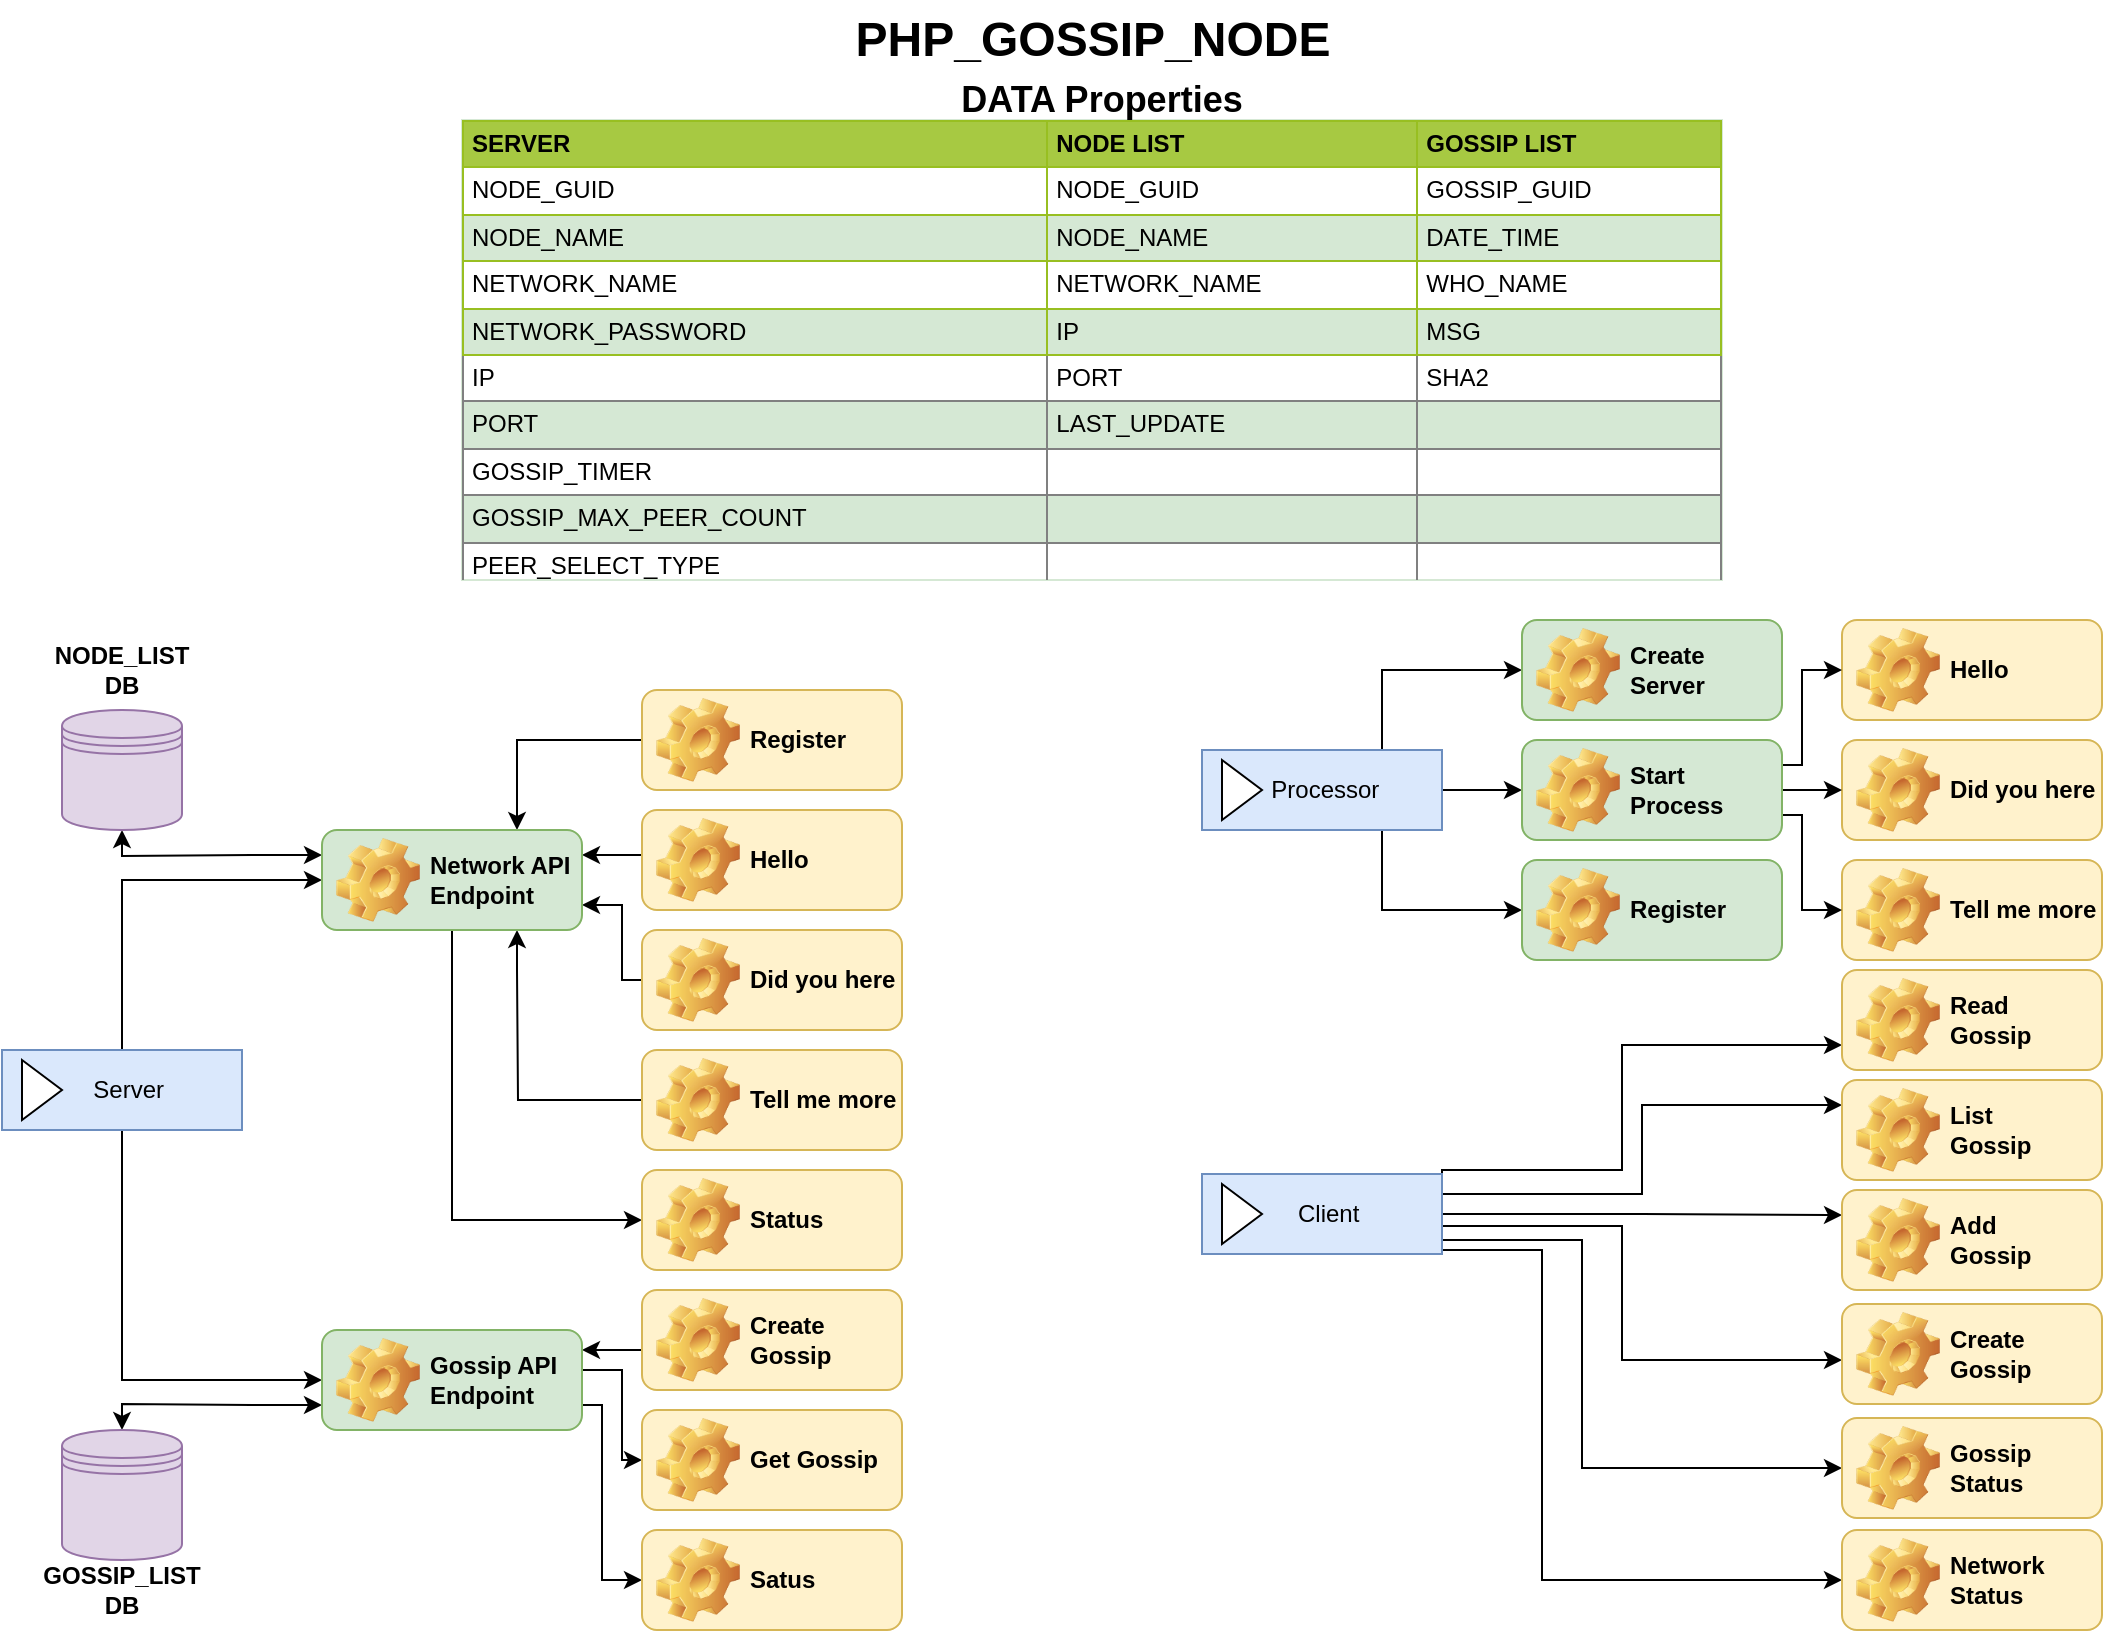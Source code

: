 <mxfile version="13.4.2" type="device"><diagram id="6a731a19-8d31-9384-78a2-239565b7b9f0" name="Components"><mxGraphModel dx="1483" dy="783" grid="1" gridSize="10" guides="1" tooltips="1" connect="1" arrows="1" fold="1" page="1" pageScale="1" pageWidth="1169" pageHeight="827" background="#ffffff" math="0" shadow="0"><root><mxCell id="0"/><mxCell id="1" parent="0"/><mxCell id="JoIbhUUOo_dGKzluci6w-68" style="edgeStyle=orthogonalEdgeStyle;rounded=0;orthogonalLoop=1;jettySize=auto;html=1;entryX=0;entryY=0.5;entryDx=0;entryDy=0;startArrow=classic;startFill=1;endArrow=none;endFill=0;exitX=0.75;exitY=0;exitDx=0;exitDy=0;" parent="1" source="nBnxH9FN7XLwwxTJIrSU-13" target="JoIbhUUOo_dGKzluci6w-67" edge="1"><mxGeometry relative="1" as="geometry"><Array as="points"><mxPoint x="298" y="380"/></Array><mxPoint x="340" y="425" as="sourcePoint"/></mxGeometry></mxCell><mxCell id="JoIbhUUOo_dGKzluci6w-85" style="edgeStyle=orthogonalEdgeStyle;rounded=0;orthogonalLoop=1;jettySize=auto;html=1;exitX=1;exitY=0.25;exitDx=0;exitDy=0;entryX=0;entryY=0.5;entryDx=0;entryDy=0;startArrow=classic;startFill=1;endArrow=none;endFill=0;" parent="1" source="nBnxH9FN7XLwwxTJIrSU-13" target="JoIbhUUOo_dGKzluci6w-79" edge="1"><mxGeometry relative="1" as="geometry"><Array as="points"><mxPoint x="360" y="438"/><mxPoint x="360" y="440"/></Array><mxPoint x="340" y="440" as="sourcePoint"/></mxGeometry></mxCell><mxCell id="JoIbhUUOo_dGKzluci6w-90" style="edgeStyle=orthogonalEdgeStyle;rounded=0;orthogonalLoop=1;jettySize=auto;html=1;exitX=1;exitY=0.75;exitDx=0;exitDy=0;entryX=0;entryY=0.5;entryDx=0;entryDy=0;startArrow=classic;startFill=1;endArrow=none;endFill=0;" parent="1" source="nBnxH9FN7XLwwxTJIrSU-13" target="JoIbhUUOo_dGKzluci6w-83" edge="1"><mxGeometry relative="1" as="geometry"><Array as="points"><mxPoint x="350" y="463"/><mxPoint x="350" y="500"/></Array><mxPoint x="340" y="455" as="sourcePoint"/></mxGeometry></mxCell><mxCell id="JoIbhUUOo_dGKzluci6w-92" style="edgeStyle=orthogonalEdgeStyle;rounded=0;orthogonalLoop=1;jettySize=auto;html=1;exitX=0.75;exitY=1;exitDx=0;exitDy=0;entryX=0;entryY=0.5;entryDx=0;entryDy=0;startArrow=classic;startFill=1;endArrow=none;endFill=0;" parent="1" source="nBnxH9FN7XLwwxTJIrSU-13" target="JoIbhUUOo_dGKzluci6w-91" edge="1"><mxGeometry relative="1" as="geometry"><Array as="points"><mxPoint x="298" y="495"/><mxPoint x="298" y="495"/><mxPoint x="298" y="560"/></Array><mxPoint x="340" y="470" as="sourcePoint"/></mxGeometry></mxCell><mxCell id="JoIbhUUOo_dGKzluci6w-65" style="edgeStyle=orthogonalEdgeStyle;rounded=0;orthogonalLoop=1;jettySize=auto;html=1;entryX=0;entryY=0.5;entryDx=0;entryDy=0;" parent="1" source="JoIbhUUOo_dGKzluci6w-63" target="nBnxH9FN7XLwwxTJIrSU-13" edge="1"><mxGeometry relative="1" as="geometry"><Array as="points"><mxPoint x="100" y="450"/></Array><mxPoint x="160" y="445" as="targetPoint"/></mxGeometry></mxCell><mxCell id="nBnxH9FN7XLwwxTJIrSU-15" style="edgeStyle=orthogonalEdgeStyle;rounded=0;orthogonalLoop=1;jettySize=auto;html=1;entryX=0;entryY=0.5;entryDx=0;entryDy=0;" parent="1" source="JoIbhUUOo_dGKzluci6w-63" target="nBnxH9FN7XLwwxTJIrSU-14" edge="1"><mxGeometry relative="1" as="geometry"><Array as="points"><mxPoint x="100" y="700"/></Array></mxGeometry></mxCell><mxCell id="JoIbhUUOo_dGKzluci6w-63" value="&amp;nbsp; Server" style="html=1;whiteSpace=wrap;container=1;recursiveResize=0;collapsible=0;fillColor=#dae8fc;strokeColor=#6c8ebf;" parent="1" vertex="1"><mxGeometry x="40" y="535" width="120" height="40" as="geometry"/></mxCell><mxCell id="JoIbhUUOo_dGKzluci6w-64" value="" style="triangle;html=1;whiteSpace=wrap;" parent="JoIbhUUOo_dGKzluci6w-63" vertex="1"><mxGeometry x="10" y="5" width="20" height="30" as="geometry"/></mxCell><mxCell id="JoIbhUUOo_dGKzluci6w-67" value="Register" style="label;whiteSpace=wrap;html=1;image=img/clipart/Gear_128x128.png;fillColor=#fff2cc;strokeColor=#d6b656;" parent="1" vertex="1"><mxGeometry x="360" y="355" width="130" height="50" as="geometry"/></mxCell><mxCell id="nBnxH9FN7XLwwxTJIrSU-5" style="edgeStyle=orthogonalEdgeStyle;rounded=0;orthogonalLoop=1;jettySize=auto;html=1;entryX=0;entryY=0.5;entryDx=0;entryDy=0;" parent="1" source="JoIbhUUOo_dGKzluci6w-71" target="nBnxH9FN7XLwwxTJIrSU-4" edge="1"><mxGeometry relative="1" as="geometry"><Array as="points"><mxPoint x="830" y="630"/><mxPoint x="830" y="744"/></Array></mxGeometry></mxCell><mxCell id="nBnxH9FN7XLwwxTJIrSU-23" style="edgeStyle=orthogonalEdgeStyle;rounded=0;orthogonalLoop=1;jettySize=auto;html=1;entryX=0;entryY=0.5;entryDx=0;entryDy=0;startArrow=none;startFill=0;endArrow=classic;endFill=1;exitX=0.75;exitY=1;exitDx=0;exitDy=0;" parent="1" source="JoIbhUUOo_dGKzluci6w-71" target="nBnxH9FN7XLwwxTJIrSU-20" edge="1"><mxGeometry relative="1" as="geometry"><Array as="points"><mxPoint x="810" y="635"/><mxPoint x="810" y="800"/></Array><mxPoint x="770" y="650" as="sourcePoint"/></mxGeometry></mxCell><mxCell id="nBnxH9FN7XLwwxTJIrSU-28" style="edgeStyle=orthogonalEdgeStyle;rounded=0;orthogonalLoop=1;jettySize=auto;html=1;exitX=1;exitY=0.25;exitDx=0;exitDy=0;entryX=0;entryY=0.5;entryDx=0;entryDy=0;startArrow=none;startFill=0;endArrow=classic;endFill=1;" parent="1" edge="1"><mxGeometry relative="1" as="geometry"><Array as="points"><mxPoint x="760" y="623"/><mxPoint x="850" y="623"/><mxPoint x="850" y="690"/></Array><mxPoint x="760" y="610" as="sourcePoint"/><mxPoint x="960" y="690" as="targetPoint"/></mxGeometry></mxCell><mxCell id="DkulBMjpN2UFkbV7Ehcx-4" style="edgeStyle=orthogonalEdgeStyle;rounded=0;orthogonalLoop=1;jettySize=auto;html=1;exitX=1;exitY=0.5;exitDx=0;exitDy=0;entryX=0;entryY=0.25;entryDx=0;entryDy=0;" edge="1" parent="1" source="JoIbhUUOo_dGKzluci6w-71" target="DkulBMjpN2UFkbV7Ehcx-1"><mxGeometry relative="1" as="geometry"><Array as="points"><mxPoint x="860" y="617"/></Array></mxGeometry></mxCell><mxCell id="DkulBMjpN2UFkbV7Ehcx-5" style="edgeStyle=orthogonalEdgeStyle;rounded=0;orthogonalLoop=1;jettySize=auto;html=1;exitX=1;exitY=0.25;exitDx=0;exitDy=0;entryX=0;entryY=0.25;entryDx=0;entryDy=0;" edge="1" parent="1" source="JoIbhUUOo_dGKzluci6w-71" target="DkulBMjpN2UFkbV7Ehcx-2"><mxGeometry relative="1" as="geometry"><Array as="points"><mxPoint x="860" y="607"/><mxPoint x="860" y="563"/></Array></mxGeometry></mxCell><mxCell id="DkulBMjpN2UFkbV7Ehcx-6" style="edgeStyle=orthogonalEdgeStyle;rounded=0;orthogonalLoop=1;jettySize=auto;html=1;exitX=1;exitY=0;exitDx=0;exitDy=0;entryX=0;entryY=0.75;entryDx=0;entryDy=0;" edge="1" parent="1" source="JoIbhUUOo_dGKzluci6w-71" target="DkulBMjpN2UFkbV7Ehcx-3"><mxGeometry relative="1" as="geometry"><Array as="points"><mxPoint x="850" y="595"/><mxPoint x="850" y="533"/></Array></mxGeometry></mxCell><mxCell id="JoIbhUUOo_dGKzluci6w-71" value="&amp;nbsp; Client" style="html=1;whiteSpace=wrap;container=1;recursiveResize=0;collapsible=0;fillColor=#dae8fc;strokeColor=#6c8ebf;" parent="1" vertex="1"><mxGeometry x="640" y="597" width="120" height="40" as="geometry"/></mxCell><mxCell id="JoIbhUUOo_dGKzluci6w-72" value="" style="triangle;html=1;whiteSpace=wrap;" parent="JoIbhUUOo_dGKzluci6w-71" vertex="1"><mxGeometry x="10" y="5" width="20" height="30" as="geometry"/></mxCell><mxCell id="nBnxH9FN7XLwwxTJIrSU-3" style="edgeStyle=orthogonalEdgeStyle;rounded=0;orthogonalLoop=1;jettySize=auto;html=1;entryX=0;entryY=0.5;entryDx=0;entryDy=0;" parent="1" source="JoIbhUUOo_dGKzluci6w-73" target="nBnxH9FN7XLwwxTJIrSU-2" edge="1"><mxGeometry relative="1" as="geometry"><Array as="points"><mxPoint x="730" y="345"/></Array></mxGeometry></mxCell><mxCell id="nBnxH9FN7XLwwxTJIrSU-7" style="edgeStyle=orthogonalEdgeStyle;rounded=0;orthogonalLoop=1;jettySize=auto;html=1;entryX=0;entryY=0.5;entryDx=0;entryDy=0;" parent="1" source="JoIbhUUOo_dGKzluci6w-73" target="nBnxH9FN7XLwwxTJIrSU-6" edge="1"><mxGeometry relative="1" as="geometry"/></mxCell><mxCell id="nBnxH9FN7XLwwxTJIrSU-26" style="edgeStyle=orthogonalEdgeStyle;rounded=0;orthogonalLoop=1;jettySize=auto;html=1;exitX=0.75;exitY=1;exitDx=0;exitDy=0;entryX=0;entryY=0.5;entryDx=0;entryDy=0;startArrow=none;startFill=0;endArrow=classic;endFill=1;" parent="1" source="JoIbhUUOo_dGKzluci6w-73" target="JoIbhUUOo_dGKzluci6w-75" edge="1"><mxGeometry relative="1" as="geometry"/></mxCell><mxCell id="JoIbhUUOo_dGKzluci6w-73" value="&amp;nbsp;Processor" style="html=1;whiteSpace=wrap;container=1;recursiveResize=0;collapsible=0;fillColor=#dae8fc;strokeColor=#6c8ebf;" parent="1" vertex="1"><mxGeometry x="640" y="385" width="120" height="40" as="geometry"/></mxCell><mxCell id="JoIbhUUOo_dGKzluci6w-74" value="" style="triangle;html=1;whiteSpace=wrap;" parent="JoIbhUUOo_dGKzluci6w-73" vertex="1"><mxGeometry x="10" y="5" width="20" height="30" as="geometry"/></mxCell><mxCell id="JoIbhUUOo_dGKzluci6w-75" value="Register" style="label;whiteSpace=wrap;html=1;image=img/clipart/Gear_128x128.png;fillColor=#d5e8d4;strokeColor=#82b366;" parent="1" vertex="1"><mxGeometry x="800" y="440" width="130" height="50" as="geometry"/></mxCell><mxCell id="JoIbhUUOo_dGKzluci6w-79" value="Hello" style="label;whiteSpace=wrap;html=1;image=img/clipart/Gear_128x128.png;fillColor=#fff2cc;strokeColor=#d6b656;" parent="1" vertex="1"><mxGeometry x="360" y="415" width="130" height="50" as="geometry"/></mxCell><mxCell id="JoIbhUUOo_dGKzluci6w-81" value="Hello" style="label;whiteSpace=wrap;html=1;image=img/clipart/Gear_128x128.png;fillColor=#fff2cc;strokeColor=#d6b656;" parent="1" vertex="1"><mxGeometry x="960" y="320" width="130" height="50" as="geometry"/></mxCell><mxCell id="JoIbhUUOo_dGKzluci6w-83" value="Did you here" style="label;whiteSpace=wrap;html=1;image=img/clipart/Gear_128x128.png;fillColor=#fff2cc;strokeColor=#d6b656;" parent="1" vertex="1"><mxGeometry x="360" y="475" width="130" height="50" as="geometry"/></mxCell><mxCell id="JoIbhUUOo_dGKzluci6w-86" value="Did you here" style="label;whiteSpace=wrap;html=1;image=img/clipart/Gear_128x128.png;fillColor=#fff2cc;strokeColor=#d6b656;" parent="1" vertex="1"><mxGeometry x="960" y="380" width="130" height="50" as="geometry"/></mxCell><mxCell id="JoIbhUUOo_dGKzluci6w-91" value="Tell me more" style="label;whiteSpace=wrap;html=1;image=img/clipart/Gear_128x128.png;fillColor=#fff2cc;strokeColor=#d6b656;" parent="1" vertex="1"><mxGeometry x="360" y="535" width="130" height="50" as="geometry"/></mxCell><mxCell id="JoIbhUUOo_dGKzluci6w-93" value="Tell me more" style="label;whiteSpace=wrap;html=1;image=img/clipart/Gear_128x128.png;fillColor=#fff2cc;strokeColor=#d6b656;" parent="1" vertex="1"><mxGeometry x="960" y="440" width="130" height="50" as="geometry"/></mxCell><mxCell id="nBnxH9FN7XLwwxTJIrSU-2" value="Create Server" style="label;whiteSpace=wrap;html=1;image=img/clipart/Gear_128x128.png;fillColor=#d5e8d4;strokeColor=#82b366;" parent="1" vertex="1"><mxGeometry x="800" y="320" width="130" height="50" as="geometry"/></mxCell><mxCell id="nBnxH9FN7XLwwxTJIrSU-4" value="Gossip&lt;br&gt;Status" style="label;whiteSpace=wrap;html=1;image=img/clipart/Gear_128x128.png;fillColor=#fff2cc;strokeColor=#d6b656;" parent="1" vertex="1"><mxGeometry x="960" y="719" width="130" height="50" as="geometry"/></mxCell><mxCell id="nBnxH9FN7XLwwxTJIrSU-8" style="edgeStyle=orthogonalEdgeStyle;rounded=0;orthogonalLoop=1;jettySize=auto;html=1;entryX=0;entryY=0.5;entryDx=0;entryDy=0;exitX=1;exitY=0.25;exitDx=0;exitDy=0;" parent="1" source="nBnxH9FN7XLwwxTJIrSU-6" target="JoIbhUUOo_dGKzluci6w-81" edge="1"><mxGeometry relative="1" as="geometry"><Array as="points"><mxPoint x="940" y="393"/><mxPoint x="940" y="345"/></Array></mxGeometry></mxCell><mxCell id="nBnxH9FN7XLwwxTJIrSU-10" style="edgeStyle=orthogonalEdgeStyle;rounded=0;orthogonalLoop=1;jettySize=auto;html=1;entryX=0;entryY=0.5;entryDx=0;entryDy=0;" parent="1" source="nBnxH9FN7XLwwxTJIrSU-6" target="JoIbhUUOo_dGKzluci6w-86" edge="1"><mxGeometry relative="1" as="geometry"/></mxCell><mxCell id="nBnxH9FN7XLwwxTJIrSU-11" style="edgeStyle=orthogonalEdgeStyle;rounded=0;orthogonalLoop=1;jettySize=auto;html=1;exitX=1;exitY=0.75;exitDx=0;exitDy=0;entryX=0;entryY=0.5;entryDx=0;entryDy=0;" parent="1" source="nBnxH9FN7XLwwxTJIrSU-6" target="JoIbhUUOo_dGKzluci6w-93" edge="1"><mxGeometry relative="1" as="geometry"><Array as="points"><mxPoint x="940" y="417"/><mxPoint x="940" y="465"/></Array></mxGeometry></mxCell><mxCell id="nBnxH9FN7XLwwxTJIrSU-6" value="Start&lt;br&gt;Process" style="label;whiteSpace=wrap;html=1;image=img/clipart/Gear_128x128.png;fillColor=#d5e8d4;strokeColor=#82b366;" parent="1" vertex="1"><mxGeometry x="800" y="380" width="130" height="50" as="geometry"/></mxCell><mxCell id="nBnxH9FN7XLwwxTJIrSU-22" style="edgeStyle=orthogonalEdgeStyle;rounded=0;orthogonalLoop=1;jettySize=auto;html=1;exitX=0.5;exitY=1;exitDx=0;exitDy=0;entryX=0;entryY=0.5;entryDx=0;entryDy=0;startArrow=none;startFill=0;endArrow=classic;endFill=1;" parent="1" source="nBnxH9FN7XLwwxTJIrSU-13" target="nBnxH9FN7XLwwxTJIrSU-21" edge="1"><mxGeometry relative="1" as="geometry"/></mxCell><mxCell id="nBnxH9FN7XLwwxTJIrSU-37" style="edgeStyle=orthogonalEdgeStyle;rounded=0;orthogonalLoop=1;jettySize=auto;html=1;exitX=0;exitY=0.25;exitDx=0;exitDy=0;entryX=0.5;entryY=1;entryDx=0;entryDy=0;startArrow=classic;startFill=1;endArrow=classic;endFill=1;" parent="1" source="nBnxH9FN7XLwwxTJIrSU-13" target="nBnxH9FN7XLwwxTJIrSU-30" edge="1"><mxGeometry relative="1" as="geometry"><Array as="points"><mxPoint x="165" y="438"/><mxPoint x="100" y="438"/></Array></mxGeometry></mxCell><mxCell id="nBnxH9FN7XLwwxTJIrSU-13" value="Network API&amp;nbsp;&lt;br&gt;Endpoint" style="label;whiteSpace=wrap;html=1;image=img/clipart/Gear_128x128.png;fillColor=#d5e8d4;strokeColor=#82b366;" parent="1" vertex="1"><mxGeometry x="200" y="425" width="130" height="50" as="geometry"/></mxCell><mxCell id="nBnxH9FN7XLwwxTJIrSU-17" style="edgeStyle=orthogonalEdgeStyle;rounded=0;orthogonalLoop=1;jettySize=auto;html=1;entryX=0;entryY=0.5;entryDx=0;entryDy=0;startArrow=classic;startFill=1;endArrow=none;endFill=0;" parent="1" source="nBnxH9FN7XLwwxTJIrSU-14" target="nBnxH9FN7XLwwxTJIrSU-16" edge="1"><mxGeometry relative="1" as="geometry"><Array as="points"><mxPoint x="360" y="685"/></Array></mxGeometry></mxCell><mxCell id="nBnxH9FN7XLwwxTJIrSU-19" style="edgeStyle=orthogonalEdgeStyle;rounded=0;orthogonalLoop=1;jettySize=auto;html=1;entryX=0;entryY=0.5;entryDx=0;entryDy=0;startArrow=none;startFill=0;endArrow=classic;endFill=1;" parent="1" source="nBnxH9FN7XLwwxTJIrSU-14" target="nBnxH9FN7XLwwxTJIrSU-18" edge="1"><mxGeometry relative="1" as="geometry"><Array as="points"><mxPoint x="350" y="695"/><mxPoint x="350" y="740"/></Array></mxGeometry></mxCell><mxCell id="nBnxH9FN7XLwwxTJIrSU-25" style="edgeStyle=orthogonalEdgeStyle;rounded=0;orthogonalLoop=1;jettySize=auto;html=1;exitX=1;exitY=0.75;exitDx=0;exitDy=0;entryX=0;entryY=0.5;entryDx=0;entryDy=0;startArrow=none;startFill=0;endArrow=classic;endFill=1;" parent="1" source="nBnxH9FN7XLwwxTJIrSU-14" target="nBnxH9FN7XLwwxTJIrSU-24" edge="1"><mxGeometry relative="1" as="geometry"><Array as="points"><mxPoint x="340" y="713"/><mxPoint x="340" y="800"/></Array></mxGeometry></mxCell><mxCell id="nBnxH9FN7XLwwxTJIrSU-38" style="edgeStyle=orthogonalEdgeStyle;rounded=0;orthogonalLoop=1;jettySize=auto;html=1;exitX=0;exitY=0.75;exitDx=0;exitDy=0;entryX=0.5;entryY=0;entryDx=0;entryDy=0;startArrow=classic;startFill=1;endArrow=classic;endFill=1;" parent="1" source="nBnxH9FN7XLwwxTJIrSU-14" target="nBnxH9FN7XLwwxTJIrSU-29" edge="1"><mxGeometry relative="1" as="geometry"><Array as="points"><mxPoint x="165" y="712"/><mxPoint x="100" y="712"/></Array></mxGeometry></mxCell><mxCell id="nBnxH9FN7XLwwxTJIrSU-14" value="Gossip API&amp;nbsp;&lt;br&gt;Endpoint" style="label;whiteSpace=wrap;html=1;image=img/clipart/Gear_128x128.png;fillColor=#d5e8d4;strokeColor=#82b366;" parent="1" vertex="1"><mxGeometry x="200" y="675" width="130" height="50" as="geometry"/></mxCell><mxCell id="nBnxH9FN7XLwwxTJIrSU-16" value="Create Gossip" style="label;whiteSpace=wrap;html=1;image=img/clipart/Gear_128x128.png;fillColor=#fff2cc;strokeColor=#d6b656;" parent="1" vertex="1"><mxGeometry x="360" y="655" width="130" height="50" as="geometry"/></mxCell><mxCell id="nBnxH9FN7XLwwxTJIrSU-18" value="Get Gossip" style="label;whiteSpace=wrap;html=1;image=img/clipart/Gear_128x128.png;fillColor=#fff2cc;strokeColor=#d6b656;" parent="1" vertex="1"><mxGeometry x="360" y="715" width="130" height="50" as="geometry"/></mxCell><mxCell id="nBnxH9FN7XLwwxTJIrSU-20" value="Network&lt;br&gt;Status" style="label;whiteSpace=wrap;html=1;image=img/clipart/Gear_128x128.png;fillColor=#fff2cc;strokeColor=#d6b656;" parent="1" vertex="1"><mxGeometry x="960" y="775" width="130" height="50" as="geometry"/></mxCell><mxCell id="nBnxH9FN7XLwwxTJIrSU-21" value="Status" style="label;whiteSpace=wrap;html=1;image=img/clipart/Gear_128x128.png;fillColor=#fff2cc;strokeColor=#d6b656;" parent="1" vertex="1"><mxGeometry x="360" y="595" width="130" height="50" as="geometry"/></mxCell><mxCell id="nBnxH9FN7XLwwxTJIrSU-24" value="Satus" style="label;whiteSpace=wrap;html=1;image=img/clipart/Gear_128x128.png;fillColor=#fff2cc;strokeColor=#d6b656;" parent="1" vertex="1"><mxGeometry x="360" y="775" width="130" height="50" as="geometry"/></mxCell><mxCell id="nBnxH9FN7XLwwxTJIrSU-27" value="Create Gossip" style="label;whiteSpace=wrap;html=1;image=img/clipart/Gear_128x128.png;fillColor=#fff2cc;strokeColor=#d6b656;" parent="1" vertex="1"><mxGeometry x="960" y="662" width="130" height="50" as="geometry"/></mxCell><mxCell id="nBnxH9FN7XLwwxTJIrSU-29" value="" style="shape=datastore;whiteSpace=wrap;html=1;fillColor=#e1d5e7;strokeColor=#9673a6;" parent="1" vertex="1"><mxGeometry x="70" y="725" width="60" height="65" as="geometry"/></mxCell><mxCell id="nBnxH9FN7XLwwxTJIrSU-30" value="" style="shape=datastore;whiteSpace=wrap;html=1;fillColor=#e1d5e7;strokeColor=#9673a6;" parent="1" vertex="1"><mxGeometry x="70" y="365" width="60" height="60" as="geometry"/></mxCell><mxCell id="nBnxH9FN7XLwwxTJIrSU-33" value="PHP_GOSSIP_NODE" style="text;strokeColor=none;fillColor=none;html=1;fontSize=24;fontStyle=1;verticalAlign=middle;align=center;" parent="1" vertex="1"><mxGeometry x="440" y="10" width="290" height="40" as="geometry"/></mxCell><mxCell id="nBnxH9FN7XLwwxTJIrSU-34" value="NODE_LIST DB" style="text;html=1;strokeColor=none;fillColor=none;align=center;verticalAlign=middle;whiteSpace=wrap;rounded=0;fontStyle=1" parent="1" vertex="1"><mxGeometry x="70" y="335" width="60" height="20" as="geometry"/></mxCell><mxCell id="nBnxH9FN7XLwwxTJIrSU-35" value="GOSSIP_LIST DB" style="text;html=1;strokeColor=none;fillColor=none;align=center;verticalAlign=middle;whiteSpace=wrap;rounded=0;fontStyle=1" parent="1" vertex="1"><mxGeometry x="70" y="795" width="60" height="20" as="geometry"/></mxCell><mxCell id="nBnxH9FN7XLwwxTJIrSU-39" value="&lt;table border=&quot;1&quot; width=&quot;100%&quot; cellpadding=&quot;4&quot; style=&quot;width: 100% ; height: 100% ; border-collapse: collapse&quot;&gt;&lt;tbody&gt;&lt;tr style=&quot;background-color: #a7c942 ; color: #ffffff ; border: 1px solid #98bf21&quot;&gt;&lt;th align=&quot;left&quot;&gt;&lt;font color=&quot;#000000&quot;&gt;SERVER&lt;/font&gt;&lt;/th&gt;&lt;th align=&quot;left&quot;&gt;&lt;font color=&quot;#000000&quot;&gt;NODE LIST&lt;/font&gt;&lt;/th&gt;&lt;th align=&quot;left&quot;&gt;&lt;font color=&quot;#000000&quot;&gt;GOSSIP LIST&lt;/font&gt;&lt;/th&gt;&lt;/tr&gt;&lt;tr style=&quot;border: 1px solid #98bf21&quot;&gt;&lt;td&gt;NODE_GUID&lt;/td&gt;&lt;td&gt;NODE_GUID&lt;br&gt;&lt;/td&gt;&lt;td&gt;GOSSIP_GUID&lt;/td&gt;&lt;/tr&gt;&lt;tr style=&quot;background-color: #eaf2d3 ; border: 1px solid #98bf21&quot;&gt;&lt;td style=&quot;background-color: rgb(213 , 232 , 212)&quot;&gt;NODE_NAME&lt;/td&gt;&lt;td style=&quot;background-color: rgb(213 , 232 , 212)&quot;&gt;NODE_NAME&lt;/td&gt;&lt;td style=&quot;background-color: rgb(213 , 232 , 212)&quot;&gt;DATE_TIME&lt;/td&gt;&lt;/tr&gt;&lt;tr style=&quot;border: 1px solid #98bf21&quot;&gt;&lt;td&gt;NETWORK_NAME&lt;/td&gt;&lt;td&gt;NETWORK_NAME&lt;/td&gt;&lt;td&gt;WHO_NAME&lt;/td&gt;&lt;/tr&gt;&lt;tr style=&quot;background-color: #eaf2d3 ; border: 1px solid #98bf21&quot;&gt;&lt;td style=&quot;background-color: rgb(213 , 232 , 212)&quot;&gt;NETWORK_PASSWORD&lt;/td&gt;&lt;td style=&quot;background-color: rgb(213 , 232 , 212)&quot;&gt;IP&lt;/td&gt;&lt;td style=&quot;background-color: rgb(213 , 232 , 212)&quot;&gt;MSG&lt;/td&gt;&lt;/tr&gt;&lt;tr&gt;&lt;td&gt;IP&lt;/td&gt;&lt;td&gt;PORT&lt;/td&gt;&lt;td&gt;SHA2&lt;/td&gt;&lt;/tr&gt;&lt;tr&gt;&lt;td style=&quot;background-color: rgb(213 , 232 , 212)&quot;&gt;PORT&lt;/td&gt;&lt;td style=&quot;background-color: rgb(213 , 232 , 212)&quot;&gt;LAST_UPDATE&lt;/td&gt;&lt;td style=&quot;background-color: rgb(213 , 232 , 212)&quot;&gt;&lt;br&gt;&lt;/td&gt;&lt;/tr&gt;&lt;tr&gt;&lt;td&gt;GOSSIP_TIMER&lt;br&gt;&lt;/td&gt;&lt;td&gt;&lt;br&gt;&lt;/td&gt;&lt;td&gt;&lt;br&gt;&lt;/td&gt;&lt;/tr&gt;&lt;tr&gt;&lt;td style=&quot;background-color: rgb(213 , 232 , 212)&quot;&gt;GOSSIP_MAX_PEER_COUNT&lt;br&gt;&lt;/td&gt;&lt;td style=&quot;background-color: rgb(213 , 232 , 212)&quot;&gt;&lt;br&gt;&lt;/td&gt;&lt;td style=&quot;background-color: rgb(213 , 232 , 212)&quot;&gt;&lt;br&gt;&lt;/td&gt;&lt;/tr&gt;&lt;tr&gt;&lt;td&gt;PEER_SELECT_TYPE&lt;br&gt;&lt;/td&gt;&lt;td&gt;&lt;br&gt;&lt;/td&gt;&lt;td&gt;&lt;br&gt;&lt;/td&gt;&lt;/tr&gt;&lt;/tbody&gt;&lt;/table&gt;" style="text;html=1;fillColor=#ffffff;overflow=fill;rounded=0;arcSize=15;strokeColor=#D5E8D4;" parent="1" vertex="1"><mxGeometry x="270" y="70" width="630" height="230" as="geometry"/></mxCell><mxCell id="nBnxH9FN7XLwwxTJIrSU-73" value="DATA Properties" style="text;html=1;strokeColor=none;fillColor=none;align=center;verticalAlign=middle;whiteSpace=wrap;rounded=0;fontStyle=1;fontSize=18;" parent="1" vertex="1"><mxGeometry x="280" y="50" width="620" height="20" as="geometry"/></mxCell><mxCell id="DkulBMjpN2UFkbV7Ehcx-1" value="Add&lt;br&gt;Gossip" style="label;whiteSpace=wrap;html=1;image=img/clipart/Gear_128x128.png;fillColor=#fff2cc;strokeColor=#d6b656;" vertex="1" parent="1"><mxGeometry x="960" y="605" width="130" height="50" as="geometry"/></mxCell><mxCell id="DkulBMjpN2UFkbV7Ehcx-2" value="List&lt;br&gt;Gossip" style="label;whiteSpace=wrap;html=1;image=img/clipart/Gear_128x128.png;fillColor=#fff2cc;strokeColor=#d6b656;" vertex="1" parent="1"><mxGeometry x="960" y="550" width="130" height="50" as="geometry"/></mxCell><mxCell id="DkulBMjpN2UFkbV7Ehcx-3" value="Read&lt;br&gt;Gossip" style="label;whiteSpace=wrap;html=1;image=img/clipart/Gear_128x128.png;fillColor=#fff2cc;strokeColor=#d6b656;" vertex="1" parent="1"><mxGeometry x="960" y="495" width="130" height="50" as="geometry"/></mxCell></root></mxGraphModel></diagram></mxfile>
